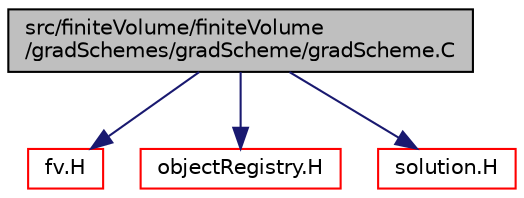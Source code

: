 digraph "src/finiteVolume/finiteVolume/gradSchemes/gradScheme/gradScheme.C"
{
  bgcolor="transparent";
  edge [fontname="Helvetica",fontsize="10",labelfontname="Helvetica",labelfontsize="10"];
  node [fontname="Helvetica",fontsize="10",shape=record];
  Node1 [label="src/finiteVolume/finiteVolume\l/gradSchemes/gradScheme/gradScheme.C",height=0.2,width=0.4,color="black", fillcolor="grey75", style="filled", fontcolor="black"];
  Node1 -> Node2 [color="midnightblue",fontsize="10",style="solid",fontname="Helvetica"];
  Node2 [label="fv.H",height=0.2,width=0.4,color="red",URL="$a05781.html"];
  Node1 -> Node3 [color="midnightblue",fontsize="10",style="solid",fontname="Helvetica"];
  Node3 [label="objectRegistry.H",height=0.2,width=0.4,color="red",URL="$a07946.html"];
  Node1 -> Node4 [color="midnightblue",fontsize="10",style="solid",fontname="Helvetica"];
  Node4 [label="solution.H",height=0.2,width=0.4,color="red",URL="$a08554.html"];
}
